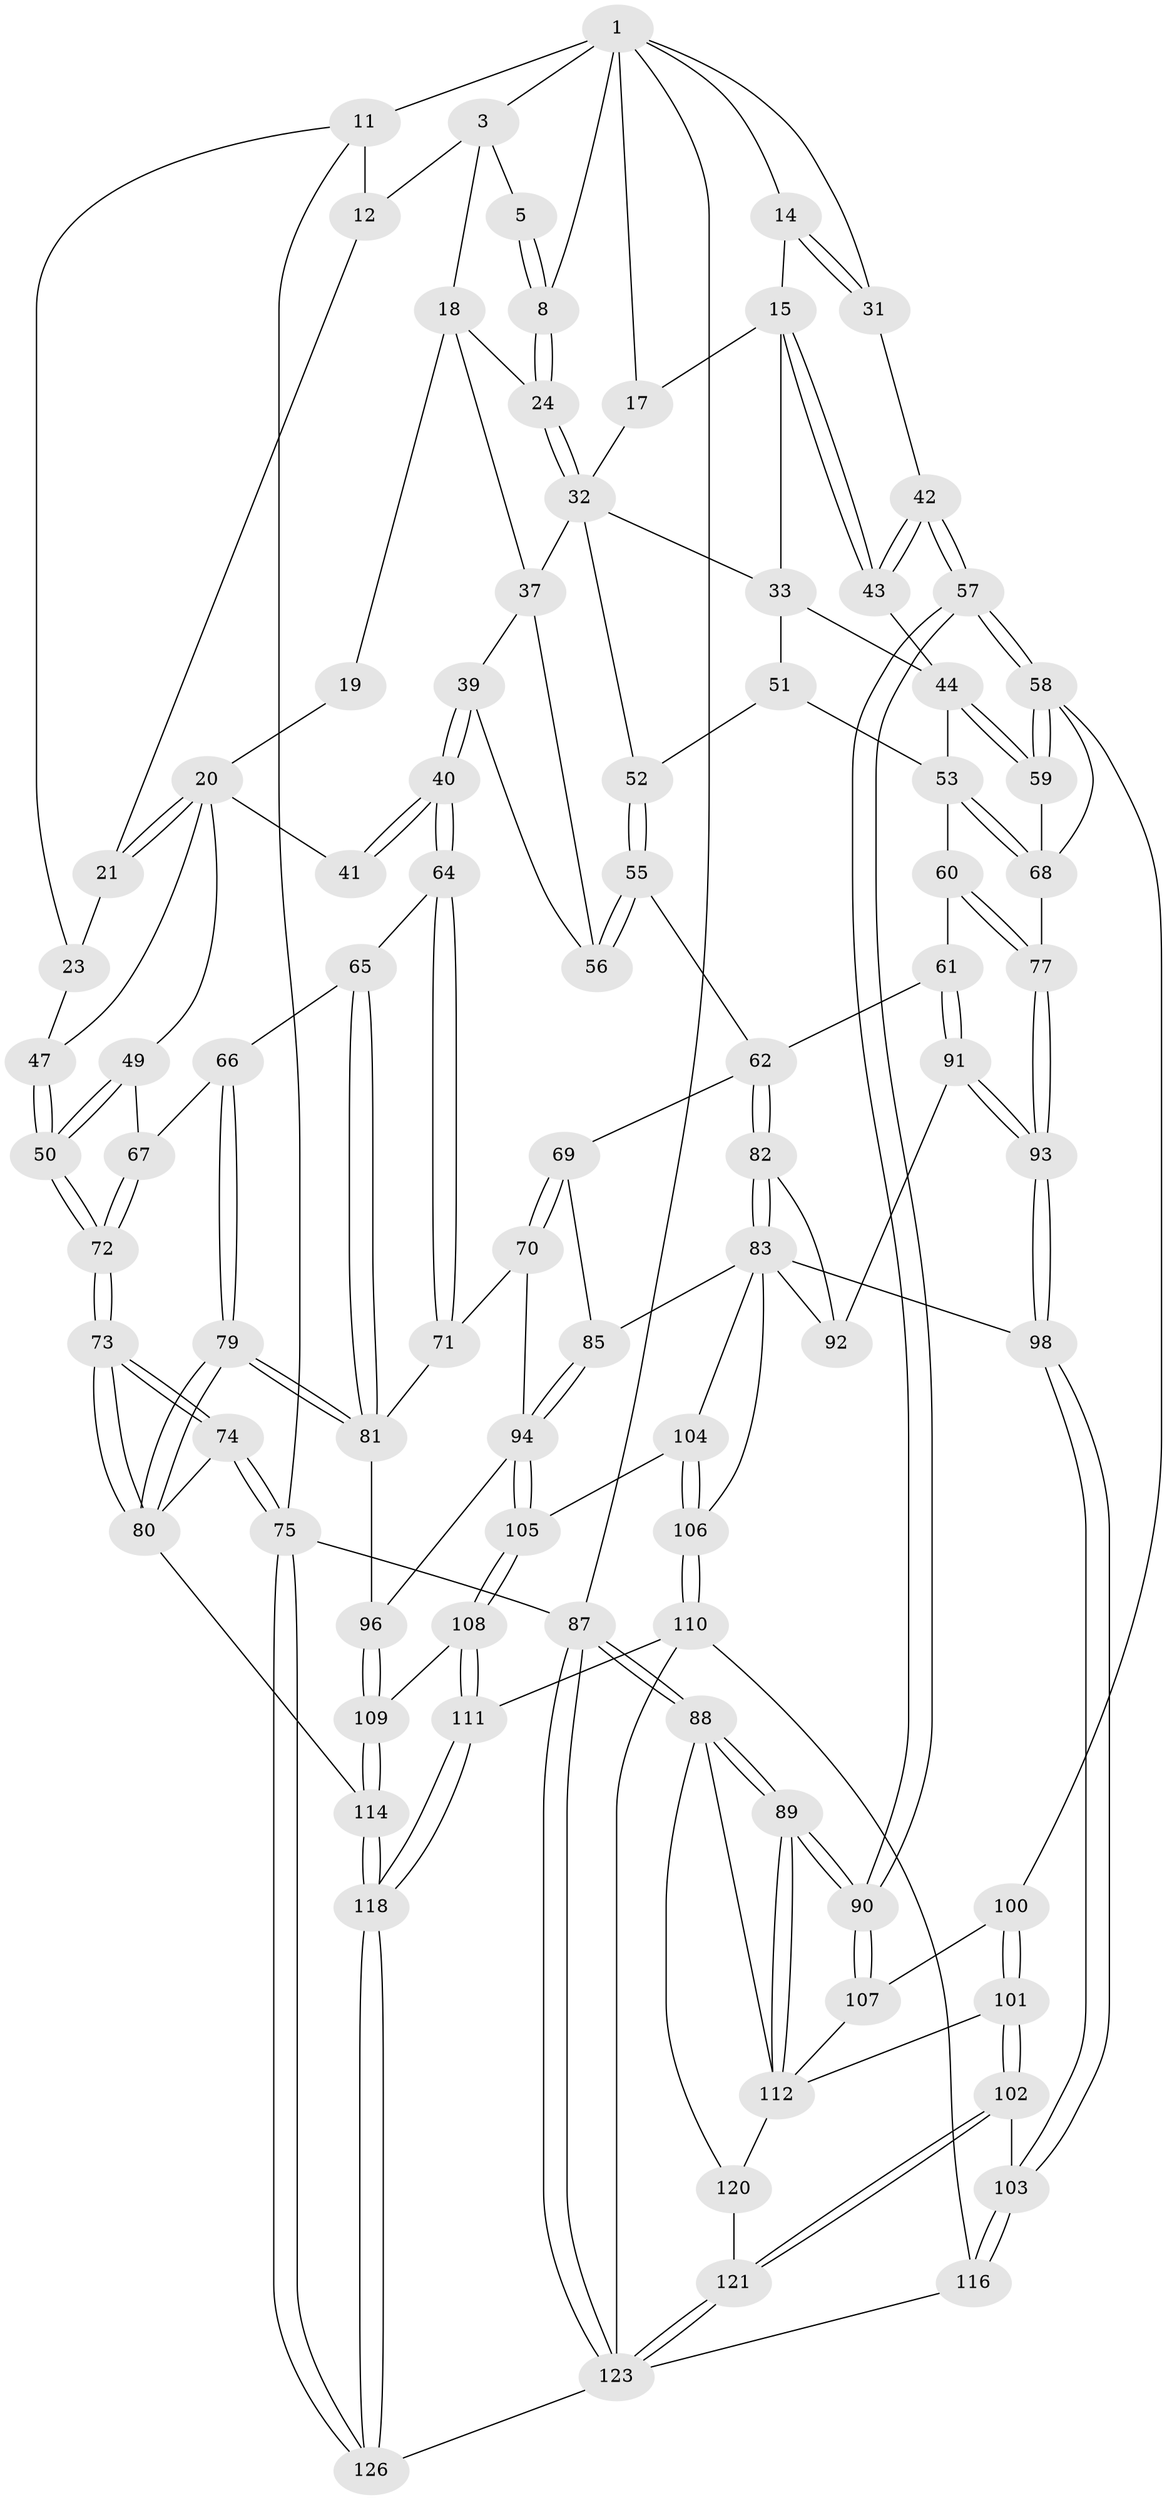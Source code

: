 // original degree distribution, {3: 0.015873015873015872, 5: 0.47619047619047616, 4: 0.2619047619047619, 6: 0.24603174603174602}
// Generated by graph-tools (version 1.1) at 2025/21/03/04/25 18:21:08]
// undirected, 88 vertices, 210 edges
graph export_dot {
graph [start="1"]
  node [color=gray90,style=filled];
  1 [pos="+0.4882574342685557+0",super="+2+6"];
  3 [pos="+0.2039855653326297+0",super="+4"];
  5 [pos="+0.41760362235708276+0.016158750819209537"];
  8 [pos="+0.45699604511380437+0.1557360161041547"];
  11 [pos="+0+0",super="+13"];
  12 [pos="+0.08516371785825658+0.07239854543892586"];
  14 [pos="+0.8163960188976297+0.10645662553134588"];
  15 [pos="+0.7842555155235326+0.15653557717550343",super="+16"];
  17 [pos="+0.67918831004353+0.14993418336340422"];
  18 [pos="+0.28461843057068115+0.14754188912555258",super="+25"];
  19 [pos="+0.2630864183935456+0.16331812777813468"];
  20 [pos="+0.21954469535687826+0.17229721443214238",super="+28"];
  21 [pos="+0.08439999970431387+0.12905451650966224",super="+22+26"];
  23 [pos="+0+0.14264042757808465",super="+27"];
  24 [pos="+0.4399713118466133+0.20098269020071874"];
  31 [pos="+1+0.2825862598344207"];
  32 [pos="+0.6190808516010411+0.18889129975493735",super="+35"];
  33 [pos="+0.7270064328550071+0.29149989649049296",super="+34"];
  37 [pos="+0.43712749278118734+0.2652242823982757",super="+38"];
  39 [pos="+0.3005357663114846+0.39687877763774415"];
  40 [pos="+0.23625390222832024+0.44900043721421895"];
  41 [pos="+0.2322542663287366+0.4440005695609818"];
  42 [pos="+1+0.31319005998905286"];
  43 [pos="+0.8772437110036362+0.27368466269733055"];
  44 [pos="+0.8271258517940892+0.372313276357491",super="+45"];
  47 [pos="+0+0.23024912268956163"];
  49 [pos="+0.033293802410710005+0.4023045492173068"];
  50 [pos="+0+0.3490248844777794"];
  51 [pos="+0.6036854032123612+0.383895201452935"];
  52 [pos="+0.5097069908160247+0.360541925948864"];
  53 [pos="+0.7203117558626255+0.44286730478835207",super="+54"];
  55 [pos="+0.46340618495736413+0.5080035402539376"];
  56 [pos="+0.4055108318959774+0.42924768773604355"];
  57 [pos="+1+0.46362690901261355"];
  58 [pos="+1+0.4671637824773551",super="+78"];
  59 [pos="+0.922147838213387+0.4500048672488293"];
  60 [pos="+0.6492755428903755+0.5110492598130943"];
  61 [pos="+0.6046165270421572+0.5411358869767298"];
  62 [pos="+0.4761351925614708+0.5219322381982244",super="+63"];
  64 [pos="+0.23808369580517943+0.46537255518834575"];
  65 [pos="+0.09796577762185951+0.5427529704233783"];
  66 [pos="+0.057921441133705+0.5370511184603343"];
  67 [pos="+0.053513139396604945+0.5353603895783016"];
  68 [pos="+0.8153561306938159+0.5266773698319328",super="+76"];
  69 [pos="+0.40124684362730195+0.5340846593797115"];
  70 [pos="+0.28193789429578203+0.5113325625524943"];
  71 [pos="+0.260650498945175+0.4972952684960513"];
  72 [pos="+0+0.579758418518725"];
  73 [pos="+0+0.7095719049448815"];
  74 [pos="+0+1"];
  75 [pos="+0+1"];
  77 [pos="+0.7011969877114118+0.5829971830103752"];
  79 [pos="+0.015480700433845638+0.733586717934816"];
  80 [pos="+0.0095278684371301+0.736575763121247",super="+115"];
  81 [pos="+0.11834592915543374+0.6976753099577535",super="+86"];
  82 [pos="+0.4984062496473684+0.6130988604987007"];
  83 [pos="+0.48276846792593686+0.6583222276767915",super="+97+84"];
  85 [pos="+0.401485873954942+0.5381675069319761"];
  87 [pos="+1+1"];
  88 [pos="+1+1",super="+122"];
  89 [pos="+1+1"];
  90 [pos="+1+0.5908827315483757"];
  91 [pos="+0.597875614029157+0.6142896842820647"];
  92 [pos="+0.5781437679797367+0.6370081369319528"];
  93 [pos="+0.6812987449792501+0.671234777538828"];
  94 [pos="+0.35951709971769674+0.6822409635264056",super="+95"];
  96 [pos="+0.21135636968768978+0.741991374945628"];
  98 [pos="+0.7208207162464854+0.7685368384777722"];
  100 [pos="+0.8319120772081846+0.6825927225392919"];
  101 [pos="+0.7763852869215593+0.7670804213985151"];
  102 [pos="+0.7453662675497948+0.7770556206516708"];
  103 [pos="+0.7399074821944311+0.7779164430823269"];
  104 [pos="+0.4268268923854647+0.6715073296445268"];
  105 [pos="+0.37027566604225504+0.6949803766151055"];
  106 [pos="+0.49962275627715835+0.8158185137784616"];
  107 [pos="+0.9803863844864403+0.6877676419376965"];
  108 [pos="+0.3592260937352743+0.807060956631685"];
  109 [pos="+0.2368858111094137+0.7922395135994105"];
  110 [pos="+0.466318515584821+0.8602965226766138",super="+117"];
  111 [pos="+0.40832956570073714+0.8463090235892518"];
  112 [pos="+0.9512944767259579+0.8080001977265632",super="+113"];
  114 [pos="+0.1577460860215919+0.9355308236558497"];
  116 [pos="+0.6980600397669869+0.8798439545621893"];
  118 [pos="+0.1896441048367216+1"];
  120 [pos="+0.8456659691121772+0.9443437820403077"];
  121 [pos="+0.817166093069246+0.97899646916041"];
  123 [pos="+0.7183253314344057+1",super="+124"];
  126 [pos="+0.18213398704685446+1"];
  1 -- 3;
  1 -- 11 [weight=2];
  1 -- 17;
  1 -- 87;
  1 -- 8;
  1 -- 14;
  1 -- 31;
  3 -- 12;
  3 -- 18;
  3 -- 5;
  5 -- 8;
  5 -- 8;
  8 -- 24;
  8 -- 24;
  11 -- 75;
  11 -- 12;
  11 -- 23;
  12 -- 21;
  14 -- 15;
  14 -- 31;
  14 -- 31;
  15 -- 43;
  15 -- 43;
  15 -- 17;
  15 -- 33;
  17 -- 32;
  18 -- 19;
  18 -- 24;
  18 -- 37;
  19 -- 20 [weight=2];
  20 -- 21 [weight=2];
  20 -- 21;
  20 -- 49;
  20 -- 41 [weight=2];
  20 -- 47;
  21 -- 23 [weight=2];
  23 -- 47;
  24 -- 32;
  24 -- 32;
  31 -- 42;
  32 -- 33;
  32 -- 52;
  32 -- 37;
  33 -- 44;
  33 -- 51;
  37 -- 56;
  37 -- 39;
  39 -- 40;
  39 -- 40;
  39 -- 56;
  40 -- 41;
  40 -- 41;
  40 -- 64;
  40 -- 64;
  42 -- 43;
  42 -- 43;
  42 -- 57;
  42 -- 57;
  43 -- 44;
  44 -- 59;
  44 -- 59;
  44 -- 53;
  47 -- 50;
  47 -- 50;
  49 -- 50;
  49 -- 50;
  49 -- 67;
  50 -- 72;
  50 -- 72;
  51 -- 52;
  51 -- 53;
  52 -- 55;
  52 -- 55;
  53 -- 68;
  53 -- 68;
  53 -- 60;
  55 -- 56;
  55 -- 56;
  55 -- 62;
  57 -- 58;
  57 -- 58;
  57 -- 90;
  57 -- 90;
  58 -- 59;
  58 -- 59;
  58 -- 100;
  58 -- 68;
  59 -- 68;
  60 -- 61;
  60 -- 77;
  60 -- 77;
  61 -- 62;
  61 -- 91;
  61 -- 91;
  62 -- 82;
  62 -- 82;
  62 -- 69;
  64 -- 65;
  64 -- 71;
  64 -- 71;
  65 -- 66;
  65 -- 81;
  65 -- 81;
  66 -- 67;
  66 -- 79;
  66 -- 79;
  67 -- 72;
  67 -- 72;
  68 -- 77;
  69 -- 70;
  69 -- 70;
  69 -- 85;
  70 -- 71;
  70 -- 94;
  71 -- 81;
  72 -- 73;
  72 -- 73;
  73 -- 74;
  73 -- 74;
  73 -- 80;
  73 -- 80;
  74 -- 75;
  74 -- 75;
  74 -- 80;
  75 -- 126;
  75 -- 126;
  75 -- 87;
  77 -- 93;
  77 -- 93;
  79 -- 80;
  79 -- 80;
  79 -- 81;
  79 -- 81;
  80 -- 114;
  81 -- 96;
  82 -- 83;
  82 -- 83;
  82 -- 92;
  83 -- 98;
  83 -- 92;
  83 -- 106;
  83 -- 104;
  83 -- 85;
  85 -- 94;
  85 -- 94;
  87 -- 88;
  87 -- 88;
  87 -- 123;
  87 -- 123;
  88 -- 89;
  88 -- 89;
  88 -- 120;
  88 -- 112;
  89 -- 90;
  89 -- 90;
  89 -- 112;
  89 -- 112;
  90 -- 107;
  90 -- 107;
  91 -- 92;
  91 -- 93;
  91 -- 93;
  93 -- 98;
  93 -- 98;
  94 -- 105;
  94 -- 105;
  94 -- 96;
  96 -- 109;
  96 -- 109;
  98 -- 103;
  98 -- 103;
  100 -- 101;
  100 -- 101;
  100 -- 107;
  101 -- 102;
  101 -- 102;
  101 -- 112;
  102 -- 103;
  102 -- 121;
  102 -- 121;
  103 -- 116;
  103 -- 116;
  104 -- 105;
  104 -- 106;
  104 -- 106;
  105 -- 108;
  105 -- 108;
  106 -- 110;
  106 -- 110;
  107 -- 112;
  108 -- 109;
  108 -- 111;
  108 -- 111;
  109 -- 114;
  109 -- 114;
  110 -- 111;
  110 -- 123;
  110 -- 116;
  111 -- 118;
  111 -- 118;
  112 -- 120;
  114 -- 118;
  114 -- 118;
  116 -- 123;
  118 -- 126;
  118 -- 126;
  120 -- 121;
  121 -- 123;
  121 -- 123;
  123 -- 126;
}
